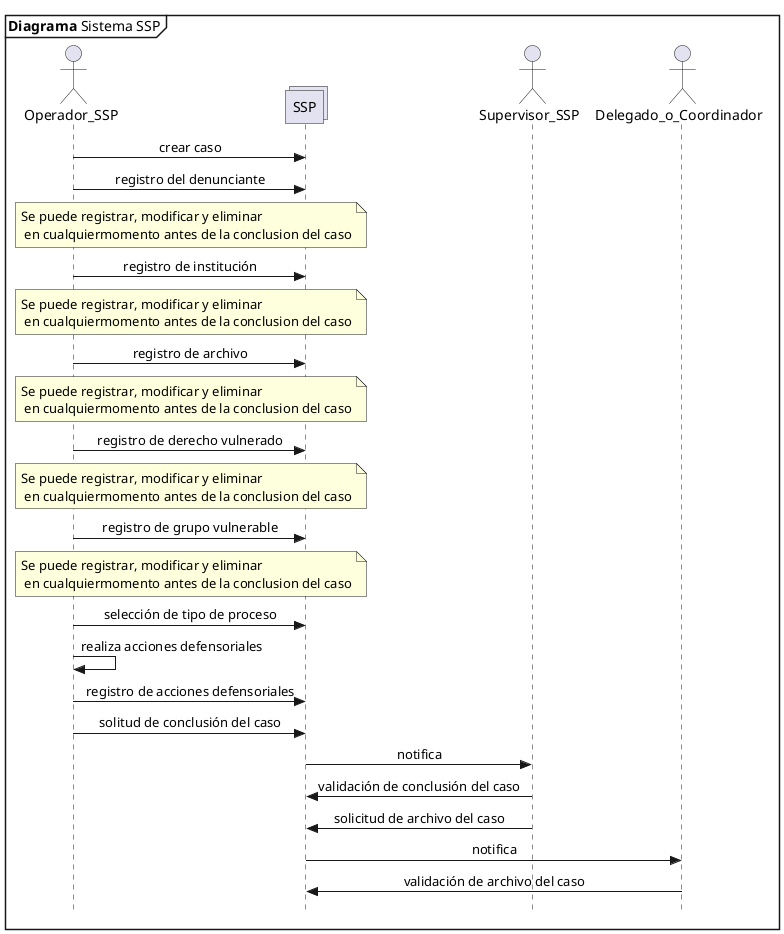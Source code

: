 @startuml Diagrama_Sistema
skinparam Style strictuml
skinparam SequenceMessageAlignment center

mainframe **Diagrama** Sistema SSP

actor Operador_SSP as opssp
collections SSP
actor Supervisor_SSP as supssp
actor Delegado_o_Coordinador as delcor

opssp->SSP: crear caso
opssp->SSP: registro del denunciante
note over opssp, SSP: Se puede registrar, modificar y eliminar \n en cualquiermomento antes de la conclusion del caso
opssp->SSP: registro de institución 
note over opssp, SSP: Se puede registrar, modificar y eliminar \n en cualquiermomento antes de la conclusion del caso
opssp->SSP: registro de archivo
note over opssp, SSP: Se puede registrar, modificar y eliminar \n en cualquiermomento antes de la conclusion del caso
opssp->SSP: registro de derecho vulnerado
note over opssp, SSP: Se puede registrar, modificar y eliminar \n en cualquiermomento antes de la conclusion del caso
opssp->SSP: registro de grupo vulnerable
note over opssp, SSP: Se puede registrar, modificar y eliminar \n en cualquiermomento antes de la conclusion del caso
opssp->SSP: selección de tipo de proceso
opssp->opssp: realiza acciones defensoriales
opssp->SSP: registro de acciones defensoriales
opssp->SSP: solitud de conclusión del caso
SSP->supssp: notifica
supssp->SSP: validación de conclusión del caso
supssp->SSP: solicitud de archivo del caso
SSP->delcor: notifica
delcor->SSP: validación de archivo del caso

@enduml